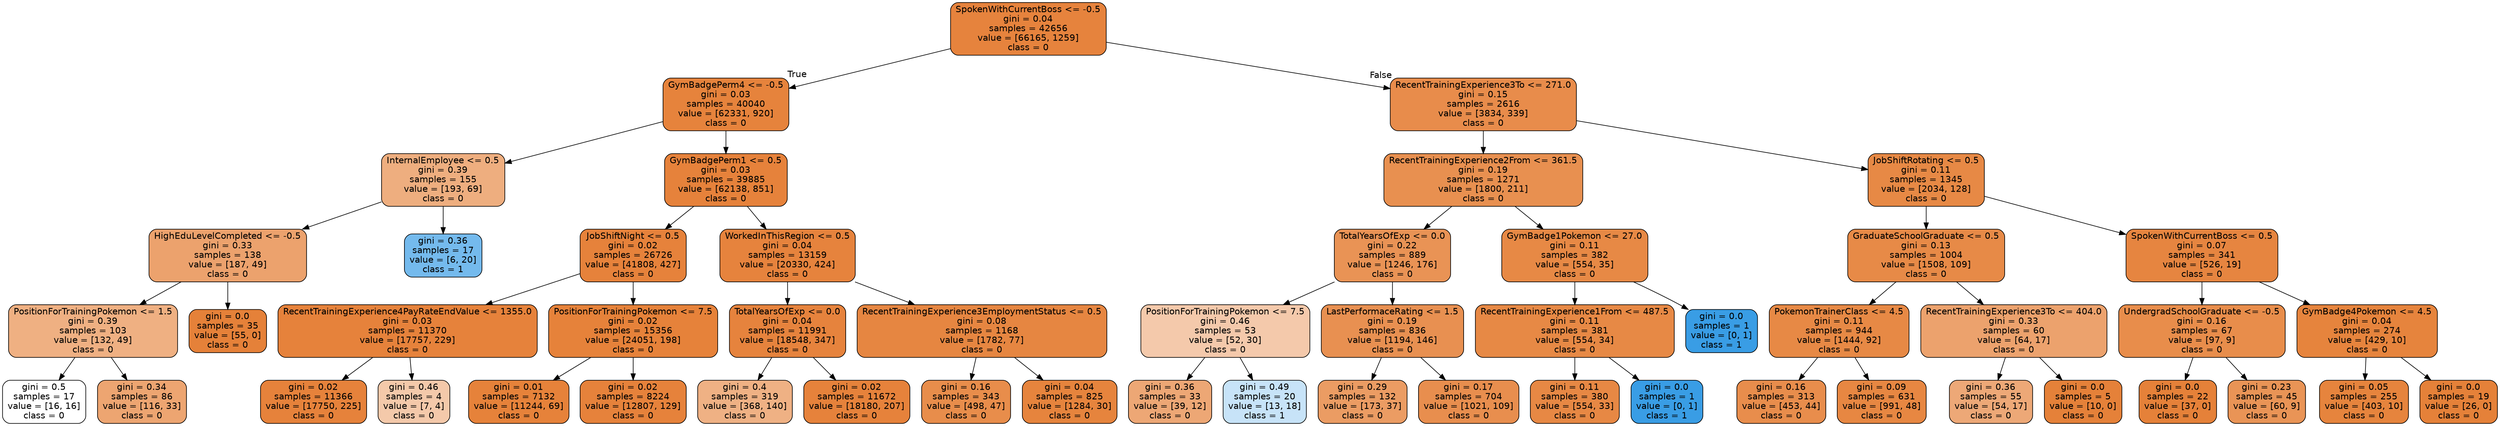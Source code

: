 digraph Tree {
node [shape=box, style="filled, rounded", color="black", fontname=helvetica] ;
edge [fontname=helvetica] ;
0 [label="SpokenWithCurrentBoss <= -0.5\ngini = 0.04\nsamples = 42656\nvalue = [66165, 1259]\nclass = 0", fillcolor="#e58139fa"] ;
1 [label="GymBadgePerm4 <= -0.5\ngini = 0.03\nsamples = 40040\nvalue = [62331, 920]\nclass = 0", fillcolor="#e58139fb"] ;
0 -> 1 [labeldistance=2.5, labelangle=45, headlabel="True"] ;
2 [label="InternalEmployee <= 0.5\ngini = 0.39\nsamples = 155\nvalue = [193, 69]\nclass = 0", fillcolor="#e58139a4"] ;
1 -> 2 ;
3 [label="HighEduLevelCompleted <= -0.5\ngini = 0.33\nsamples = 138\nvalue = [187, 49]\nclass = 0", fillcolor="#e58139bc"] ;
2 -> 3 ;
4 [label="PositionForTrainingPokemon <= 1.5\ngini = 0.39\nsamples = 103\nvalue = [132, 49]\nclass = 0", fillcolor="#e58139a0"] ;
3 -> 4 ;
5 [label="gini = 0.5\nsamples = 17\nvalue = [16, 16]\nclass = 0", fillcolor="#e5813900"] ;
4 -> 5 ;
6 [label="gini = 0.34\nsamples = 86\nvalue = [116, 33]\nclass = 0", fillcolor="#e58139b6"] ;
4 -> 6 ;
7 [label="gini = 0.0\nsamples = 35\nvalue = [55, 0]\nclass = 0", fillcolor="#e58139ff"] ;
3 -> 7 ;
8 [label="gini = 0.36\nsamples = 17\nvalue = [6, 20]\nclass = 1", fillcolor="#399de5b3"] ;
2 -> 8 ;
9 [label="GymBadgePerm1 <= 0.5\ngini = 0.03\nsamples = 39885\nvalue = [62138, 851]\nclass = 0", fillcolor="#e58139fc"] ;
1 -> 9 ;
10 [label="JobShiftNight <= 0.5\ngini = 0.02\nsamples = 26726\nvalue = [41808, 427]\nclass = 0", fillcolor="#e58139fc"] ;
9 -> 10 ;
11 [label="RecentTrainingExperience4PayRateEndValue <= 1355.0\ngini = 0.03\nsamples = 11370\nvalue = [17757, 229]\nclass = 0", fillcolor="#e58139fc"] ;
10 -> 11 ;
12 [label="gini = 0.02\nsamples = 11366\nvalue = [17750, 225]\nclass = 0", fillcolor="#e58139fc"] ;
11 -> 12 ;
13 [label="gini = 0.46\nsamples = 4\nvalue = [7, 4]\nclass = 0", fillcolor="#e581396d"] ;
11 -> 13 ;
14 [label="PositionForTrainingPokemon <= 7.5\ngini = 0.02\nsamples = 15356\nvalue = [24051, 198]\nclass = 0", fillcolor="#e58139fd"] ;
10 -> 14 ;
15 [label="gini = 0.01\nsamples = 7132\nvalue = [11244, 69]\nclass = 0", fillcolor="#e58139fd"] ;
14 -> 15 ;
16 [label="gini = 0.02\nsamples = 8224\nvalue = [12807, 129]\nclass = 0", fillcolor="#e58139fc"] ;
14 -> 16 ;
17 [label="WorkedInThisRegion <= 0.5\ngini = 0.04\nsamples = 13159\nvalue = [20330, 424]\nclass = 0", fillcolor="#e58139fa"] ;
9 -> 17 ;
18 [label="TotalYearsOfExp <= 0.0\ngini = 0.04\nsamples = 11991\nvalue = [18548, 347]\nclass = 0", fillcolor="#e58139fa"] ;
17 -> 18 ;
19 [label="gini = 0.4\nsamples = 319\nvalue = [368, 140]\nclass = 0", fillcolor="#e581399e"] ;
18 -> 19 ;
20 [label="gini = 0.02\nsamples = 11672\nvalue = [18180, 207]\nclass = 0", fillcolor="#e58139fc"] ;
18 -> 20 ;
21 [label="RecentTrainingExperience3EmploymentStatus <= 0.5\ngini = 0.08\nsamples = 1168\nvalue = [1782, 77]\nclass = 0", fillcolor="#e58139f4"] ;
17 -> 21 ;
22 [label="gini = 0.16\nsamples = 343\nvalue = [498, 47]\nclass = 0", fillcolor="#e58139e7"] ;
21 -> 22 ;
23 [label="gini = 0.04\nsamples = 825\nvalue = [1284, 30]\nclass = 0", fillcolor="#e58139f9"] ;
21 -> 23 ;
24 [label="RecentTrainingExperience3To <= 271.0\ngini = 0.15\nsamples = 2616\nvalue = [3834, 339]\nclass = 0", fillcolor="#e58139e8"] ;
0 -> 24 [labeldistance=2.5, labelangle=-45, headlabel="False"] ;
25 [label="RecentTrainingExperience2From <= 361.5\ngini = 0.19\nsamples = 1271\nvalue = [1800, 211]\nclass = 0", fillcolor="#e58139e1"] ;
24 -> 25 ;
26 [label="TotalYearsOfExp <= 0.0\ngini = 0.22\nsamples = 889\nvalue = [1246, 176]\nclass = 0", fillcolor="#e58139db"] ;
25 -> 26 ;
27 [label="PositionForTrainingPokemon <= 7.5\ngini = 0.46\nsamples = 53\nvalue = [52, 30]\nclass = 0", fillcolor="#e581396c"] ;
26 -> 27 ;
28 [label="gini = 0.36\nsamples = 33\nvalue = [39, 12]\nclass = 0", fillcolor="#e58139b1"] ;
27 -> 28 ;
29 [label="gini = 0.49\nsamples = 20\nvalue = [13, 18]\nclass = 1", fillcolor="#399de547"] ;
27 -> 29 ;
30 [label="LastPerformaceRating <= 1.5\ngini = 0.19\nsamples = 836\nvalue = [1194, 146]\nclass = 0", fillcolor="#e58139e0"] ;
26 -> 30 ;
31 [label="gini = 0.29\nsamples = 132\nvalue = [173, 37]\nclass = 0", fillcolor="#e58139c8"] ;
30 -> 31 ;
32 [label="gini = 0.17\nsamples = 704\nvalue = [1021, 109]\nclass = 0", fillcolor="#e58139e4"] ;
30 -> 32 ;
33 [label="GymBadge1Pokemon <= 27.0\ngini = 0.11\nsamples = 382\nvalue = [554, 35]\nclass = 0", fillcolor="#e58139ef"] ;
25 -> 33 ;
34 [label="RecentTrainingExperience1From <= 487.5\ngini = 0.11\nsamples = 381\nvalue = [554, 34]\nclass = 0", fillcolor="#e58139ef"] ;
33 -> 34 ;
35 [label="gini = 0.11\nsamples = 380\nvalue = [554, 33]\nclass = 0", fillcolor="#e58139f0"] ;
34 -> 35 ;
36 [label="gini = 0.0\nsamples = 1\nvalue = [0, 1]\nclass = 1", fillcolor="#399de5ff"] ;
34 -> 36 ;
37 [label="gini = 0.0\nsamples = 1\nvalue = [0, 1]\nclass = 1", fillcolor="#399de5ff"] ;
33 -> 37 ;
38 [label="JobShiftRotating <= 0.5\ngini = 0.11\nsamples = 1345\nvalue = [2034, 128]\nclass = 0", fillcolor="#e58139ef"] ;
24 -> 38 ;
39 [label="GraduateSchoolGraduate <= 0.5\ngini = 0.13\nsamples = 1004\nvalue = [1508, 109]\nclass = 0", fillcolor="#e58139ed"] ;
38 -> 39 ;
40 [label="PokemonTrainerClass <= 4.5\ngini = 0.11\nsamples = 944\nvalue = [1444, 92]\nclass = 0", fillcolor="#e58139ef"] ;
39 -> 40 ;
41 [label="gini = 0.16\nsamples = 313\nvalue = [453, 44]\nclass = 0", fillcolor="#e58139e6"] ;
40 -> 41 ;
42 [label="gini = 0.09\nsamples = 631\nvalue = [991, 48]\nclass = 0", fillcolor="#e58139f3"] ;
40 -> 42 ;
43 [label="RecentTrainingExperience3To <= 404.0\ngini = 0.33\nsamples = 60\nvalue = [64, 17]\nclass = 0", fillcolor="#e58139bb"] ;
39 -> 43 ;
44 [label="gini = 0.36\nsamples = 55\nvalue = [54, 17]\nclass = 0", fillcolor="#e58139af"] ;
43 -> 44 ;
45 [label="gini = 0.0\nsamples = 5\nvalue = [10, 0]\nclass = 0", fillcolor="#e58139ff"] ;
43 -> 45 ;
46 [label="SpokenWithCurrentBoss <= 0.5\ngini = 0.07\nsamples = 341\nvalue = [526, 19]\nclass = 0", fillcolor="#e58139f6"] ;
38 -> 46 ;
47 [label="UndergradSchoolGraduate <= -0.5\ngini = 0.16\nsamples = 67\nvalue = [97, 9]\nclass = 0", fillcolor="#e58139e7"] ;
46 -> 47 ;
48 [label="gini = 0.0\nsamples = 22\nvalue = [37, 0]\nclass = 0", fillcolor="#e58139ff"] ;
47 -> 48 ;
49 [label="gini = 0.23\nsamples = 45\nvalue = [60, 9]\nclass = 0", fillcolor="#e58139d9"] ;
47 -> 49 ;
50 [label="GymBadge4Pokemon <= 4.5\ngini = 0.04\nsamples = 274\nvalue = [429, 10]\nclass = 0", fillcolor="#e58139f9"] ;
46 -> 50 ;
51 [label="gini = 0.05\nsamples = 255\nvalue = [403, 10]\nclass = 0", fillcolor="#e58139f9"] ;
50 -> 51 ;
52 [label="gini = 0.0\nsamples = 19\nvalue = [26, 0]\nclass = 0", fillcolor="#e58139ff"] ;
50 -> 52 ;
}